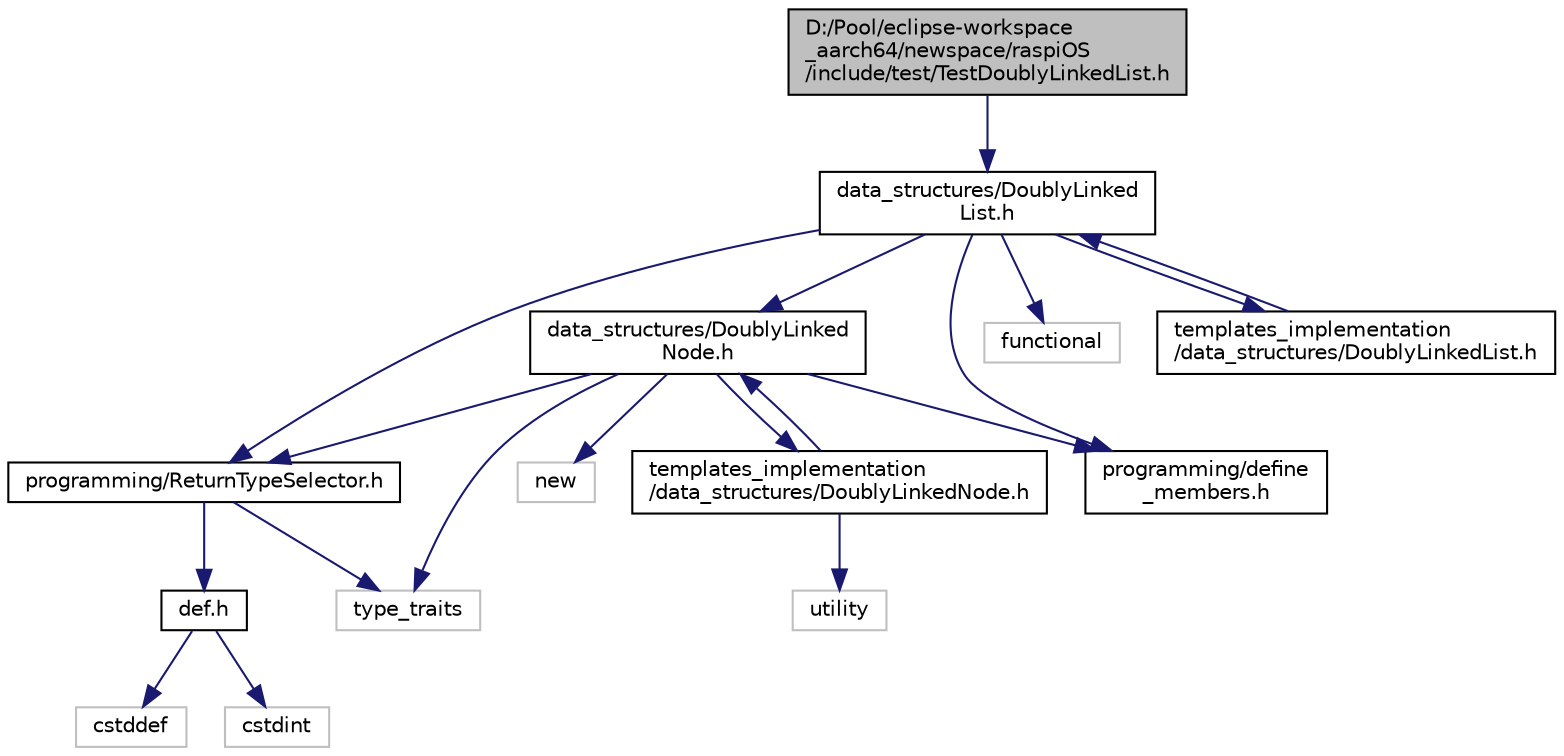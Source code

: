 digraph "D:/Pool/eclipse-workspace_aarch64/newspace/raspiOS/include/test/TestDoublyLinkedList.h"
{
  edge [fontname="Helvetica",fontsize="10",labelfontname="Helvetica",labelfontsize="10"];
  node [fontname="Helvetica",fontsize="10",shape=record];
  Node2577 [label="D:/Pool/eclipse-workspace\l_aarch64/newspace/raspiOS\l/include/test/TestDoublyLinkedList.h",height=0.2,width=0.4,color="black", fillcolor="grey75", style="filled", fontcolor="black"];
  Node2577 -> Node2578 [color="midnightblue",fontsize="10",style="solid",fontname="Helvetica"];
  Node2578 [label="data_structures/DoublyLinked\lList.h",height=0.2,width=0.4,color="black", fillcolor="white", style="filled",URL="$df/dde/data__structures_2_doubly_linked_list_8h.html"];
  Node2578 -> Node2579 [color="midnightblue",fontsize="10",style="solid",fontname="Helvetica"];
  Node2579 [label="data_structures/DoublyLinked\lNode.h",height=0.2,width=0.4,color="black", fillcolor="white", style="filled",URL="$df/da2/data__structures_2_doubly_linked_node_8h.html"];
  Node2579 -> Node2580 [color="midnightblue",fontsize="10",style="solid",fontname="Helvetica"];
  Node2580 [label="new",height=0.2,width=0.4,color="grey75", fillcolor="white", style="filled"];
  Node2579 -> Node2581 [color="midnightblue",fontsize="10",style="solid",fontname="Helvetica"];
  Node2581 [label="type_traits",height=0.2,width=0.4,color="grey75", fillcolor="white", style="filled"];
  Node2579 -> Node2582 [color="midnightblue",fontsize="10",style="solid",fontname="Helvetica"];
  Node2582 [label="programming/ReturnTypeSelector.h",height=0.2,width=0.4,color="black", fillcolor="white", style="filled",URL="$d3/d90/_return_type_selector_8h.html"];
  Node2582 -> Node2583 [color="midnightblue",fontsize="10",style="solid",fontname="Helvetica"];
  Node2583 [label="def.h",height=0.2,width=0.4,color="black", fillcolor="white", style="filled",URL="$d4/da4/def_8h.html"];
  Node2583 -> Node2584 [color="midnightblue",fontsize="10",style="solid",fontname="Helvetica"];
  Node2584 [label="cstddef",height=0.2,width=0.4,color="grey75", fillcolor="white", style="filled"];
  Node2583 -> Node2585 [color="midnightblue",fontsize="10",style="solid",fontname="Helvetica"];
  Node2585 [label="cstdint",height=0.2,width=0.4,color="grey75", fillcolor="white", style="filled"];
  Node2582 -> Node2581 [color="midnightblue",fontsize="10",style="solid",fontname="Helvetica"];
  Node2579 -> Node2586 [color="midnightblue",fontsize="10",style="solid",fontname="Helvetica"];
  Node2586 [label="programming/define\l_members.h",height=0.2,width=0.4,color="black", fillcolor="white", style="filled",URL="$d8/d7b/define__members_8h.html"];
  Node2579 -> Node2587 [color="midnightblue",fontsize="10",style="solid",fontname="Helvetica"];
  Node2587 [label="templates_implementation\l/data_structures/DoublyLinkedNode.h",height=0.2,width=0.4,color="black", fillcolor="white", style="filled",URL="$d3/dc9/templates__implementation_2data__structures_2_doubly_linked_node_8h.html"];
  Node2587 -> Node2579 [color="midnightblue",fontsize="10",style="solid",fontname="Helvetica"];
  Node2587 -> Node2588 [color="midnightblue",fontsize="10",style="solid",fontname="Helvetica"];
  Node2588 [label="utility",height=0.2,width=0.4,color="grey75", fillcolor="white", style="filled"];
  Node2578 -> Node2582 [color="midnightblue",fontsize="10",style="solid",fontname="Helvetica"];
  Node2578 -> Node2589 [color="midnightblue",fontsize="10",style="solid",fontname="Helvetica"];
  Node2589 [label="functional",height=0.2,width=0.4,color="grey75", fillcolor="white", style="filled"];
  Node2578 -> Node2586 [color="midnightblue",fontsize="10",style="solid",fontname="Helvetica"];
  Node2578 -> Node2590 [color="midnightblue",fontsize="10",style="solid",fontname="Helvetica"];
  Node2590 [label="templates_implementation\l/data_structures/DoublyLinkedList.h",height=0.2,width=0.4,color="black", fillcolor="white", style="filled",URL="$d1/d88/templates__implementation_2data__structures_2_doubly_linked_list_8h.html"];
  Node2590 -> Node2578 [color="midnightblue",fontsize="10",style="solid",fontname="Helvetica"];
}
